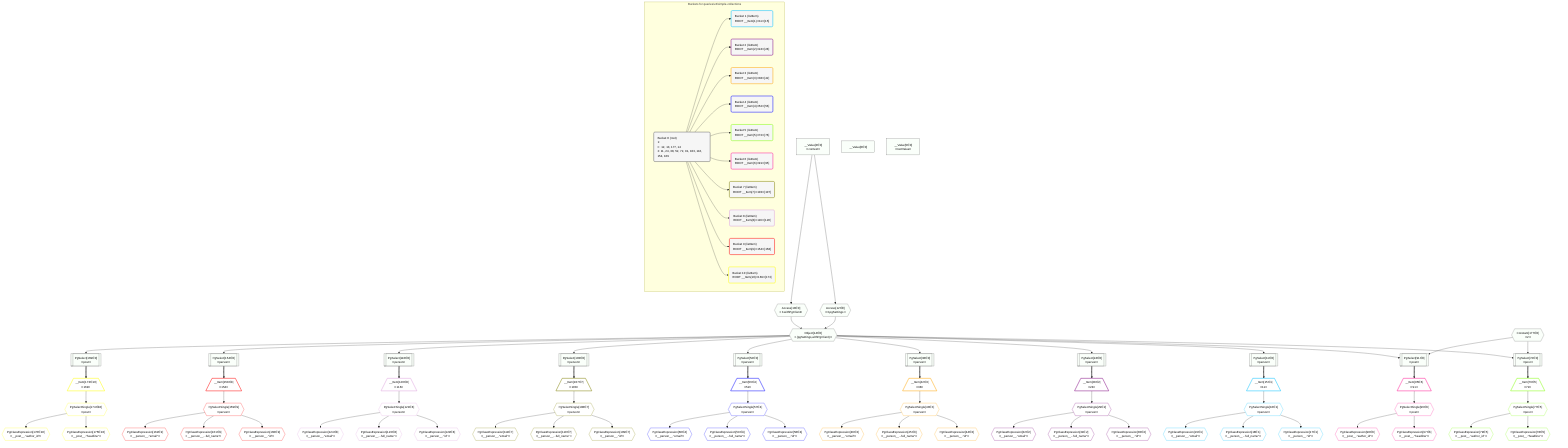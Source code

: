 %%{init: {'themeVariables': { 'fontSize': '12px'}}}%%
graph TD
    classDef path fill:#eee,stroke:#000,color:#000
    classDef plan fill:#fff,stroke-width:1px,color:#000
    classDef itemplan fill:#fff,stroke-width:2px,color:#000
    classDef unbatchedplan fill:#dff,stroke-width:1px,color:#000
    classDef sideeffectplan fill:#fcc,stroke-width:2px,color:#000
    classDef bucket fill:#f6f6f6,color:#000,stroke-width:2px,text-align:left


    %% plan dependencies
    Object14{{"Object[14∈0]<br />ᐸ{pgSettings,withPgClient}ᐳ"}}:::plan
    Access12{{"Access[12∈0]<br />ᐸ3.pgSettingsᐳ"}}:::plan
    Access13{{"Access[13∈0]<br />ᐸ3.withPgClientᐳ"}}:::plan
    Access12 & Access13 --> Object14
    PgSelect72[["PgSelect[72∈0]<br />ᐸpostᐳ"]]:::plan
    Constant177{{"Constant[177∈0]<br />ᐸ2ᐳ"}}:::plan
    Object14 & Constant177 --> PgSelect72
    PgSelect91[["PgSelect[91∈0]<br />ᐸpostᐳ"]]:::plan
    Object14 & Constant177 --> PgSelect91
    PgSelect11[["PgSelect[11∈0]<br />ᐸpersonᐳ"]]:::plan
    Object14 --> PgSelect11
    __Value3["__Value[3∈0]<br />ᐸcontextᐳ"]:::plan
    __Value3 --> Access12
    __Value3 --> Access13
    PgSelect24[["PgSelect[24∈0]<br />ᐸpersonᐳ"]]:::plan
    Object14 --> PgSelect24
    PgSelect38[["PgSelect[38∈0]<br />ᐸpersonᐳ"]]:::plan
    Object14 --> PgSelect38
    PgSelect52[["PgSelect[52∈0]<br />ᐸpersonᐳ"]]:::plan
    Object14 --> PgSelect52
    PgSelect103[["PgSelect[103∈0]<br />ᐸpersonᐳ"]]:::plan
    Object14 --> PgSelect103
    PgSelect116[["PgSelect[116∈0]<br />ᐸpersonᐳ"]]:::plan
    Object14 --> PgSelect116
    PgSelect154[["PgSelect[154∈0]<br />ᐸpersonᐳ"]]:::plan
    Object14 --> PgSelect154
    PgSelect169[["PgSelect[169∈0]<br />ᐸpostᐳ"]]:::plan
    Object14 --> PgSelect169
    __Value0["__Value[0∈0]"]:::plan
    __Value5["__Value[5∈0]<br />ᐸrootValueᐳ"]:::plan
    __Item15[/"__Item[15∈1]<br />ᐸ11ᐳ"\]:::itemplan
    PgSelect11 ==> __Item15
    PgSelectSingle16{{"PgSelectSingle[16∈1]<br />ᐸpersonᐳ"}}:::plan
    __Item15 --> PgSelectSingle16
    PgClassExpression17{{"PgClassExpression[17∈1]<br />ᐸ__person__.”id”ᐳ"}}:::plan
    PgSelectSingle16 --> PgClassExpression17
    PgClassExpression18{{"PgClassExpression[18∈1]<br />ᐸ__person__...full_name”ᐳ"}}:::plan
    PgSelectSingle16 --> PgClassExpression18
    PgClassExpression19{{"PgClassExpression[19∈1]<br />ᐸ__person__.”email”ᐳ"}}:::plan
    PgSelectSingle16 --> PgClassExpression19
    __Item28[/"__Item[28∈2]<br />ᐸ24ᐳ"\]:::itemplan
    PgSelect24 ==> __Item28
    PgSelectSingle29{{"PgSelectSingle[29∈2]<br />ᐸpersonᐳ"}}:::plan
    __Item28 --> PgSelectSingle29
    PgClassExpression30{{"PgClassExpression[30∈2]<br />ᐸ__person__.”id”ᐳ"}}:::plan
    PgSelectSingle29 --> PgClassExpression30
    PgClassExpression31{{"PgClassExpression[31∈2]<br />ᐸ__person__...full_name”ᐳ"}}:::plan
    PgSelectSingle29 --> PgClassExpression31
    PgClassExpression32{{"PgClassExpression[32∈2]<br />ᐸ__person__.”email”ᐳ"}}:::plan
    PgSelectSingle29 --> PgClassExpression32
    __Item42[/"__Item[42∈3]<br />ᐸ38ᐳ"\]:::itemplan
    PgSelect38 ==> __Item42
    PgSelectSingle43{{"PgSelectSingle[43∈3]<br />ᐸpersonᐳ"}}:::plan
    __Item42 --> PgSelectSingle43
    PgClassExpression44{{"PgClassExpression[44∈3]<br />ᐸ__person__.”id”ᐳ"}}:::plan
    PgSelectSingle43 --> PgClassExpression44
    PgClassExpression45{{"PgClassExpression[45∈3]<br />ᐸ__person__...full_name”ᐳ"}}:::plan
    PgSelectSingle43 --> PgClassExpression45
    PgClassExpression46{{"PgClassExpression[46∈3]<br />ᐸ__person__.”email”ᐳ"}}:::plan
    PgSelectSingle43 --> PgClassExpression46
    __Item56[/"__Item[56∈4]<br />ᐸ52ᐳ"\]:::itemplan
    PgSelect52 ==> __Item56
    PgSelectSingle57{{"PgSelectSingle[57∈4]<br />ᐸpersonᐳ"}}:::plan
    __Item56 --> PgSelectSingle57
    PgClassExpression58{{"PgClassExpression[58∈4]<br />ᐸ__person__.”id”ᐳ"}}:::plan
    PgSelectSingle57 --> PgClassExpression58
    PgClassExpression59{{"PgClassExpression[59∈4]<br />ᐸ__person__...full_name”ᐳ"}}:::plan
    PgSelectSingle57 --> PgClassExpression59
    PgClassExpression60{{"PgClassExpression[60∈4]<br />ᐸ__person__.”email”ᐳ"}}:::plan
    PgSelectSingle57 --> PgClassExpression60
    __Item76[/"__Item[76∈5]<br />ᐸ72ᐳ"\]:::itemplan
    PgSelect72 ==> __Item76
    PgSelectSingle77{{"PgSelectSingle[77∈5]<br />ᐸpostᐳ"}}:::plan
    __Item76 --> PgSelectSingle77
    PgClassExpression78{{"PgClassExpression[78∈5]<br />ᐸ__post__.”headline”ᐳ"}}:::plan
    PgSelectSingle77 --> PgClassExpression78
    PgClassExpression79{{"PgClassExpression[79∈5]<br />ᐸ__post__.”author_id”ᐳ"}}:::plan
    PgSelectSingle77 --> PgClassExpression79
    __Item95[/"__Item[95∈6]<br />ᐸ91ᐳ"\]:::itemplan
    PgSelect91 ==> __Item95
    PgSelectSingle96{{"PgSelectSingle[96∈6]<br />ᐸpostᐳ"}}:::plan
    __Item95 --> PgSelectSingle96
    PgClassExpression97{{"PgClassExpression[97∈6]<br />ᐸ__post__.”headline”ᐳ"}}:::plan
    PgSelectSingle96 --> PgClassExpression97
    PgClassExpression98{{"PgClassExpression[98∈6]<br />ᐸ__post__.”author_id”ᐳ"}}:::plan
    PgSelectSingle96 --> PgClassExpression98
    __Item107[/"__Item[107∈7]<br />ᐸ103ᐳ"\]:::itemplan
    PgSelect103 ==> __Item107
    PgSelectSingle108{{"PgSelectSingle[108∈7]<br />ᐸpersonᐳ"}}:::plan
    __Item107 --> PgSelectSingle108
    PgClassExpression109{{"PgClassExpression[109∈7]<br />ᐸ__person__.”id”ᐳ"}}:::plan
    PgSelectSingle108 --> PgClassExpression109
    PgClassExpression110{{"PgClassExpression[110∈7]<br />ᐸ__person__...full_name”ᐳ"}}:::plan
    PgSelectSingle108 --> PgClassExpression110
    PgClassExpression111{{"PgClassExpression[111∈7]<br />ᐸ__person__.”email”ᐳ"}}:::plan
    PgSelectSingle108 --> PgClassExpression111
    __Item120[/"__Item[120∈8]<br />ᐸ116ᐳ"\]:::itemplan
    PgSelect116 ==> __Item120
    PgSelectSingle121{{"PgSelectSingle[121∈8]<br />ᐸpersonᐳ"}}:::plan
    __Item120 --> PgSelectSingle121
    PgClassExpression122{{"PgClassExpression[122∈8]<br />ᐸ__person__.”id”ᐳ"}}:::plan
    PgSelectSingle121 --> PgClassExpression122
    PgClassExpression123{{"PgClassExpression[123∈8]<br />ᐸ__person__...full_name”ᐳ"}}:::plan
    PgSelectSingle121 --> PgClassExpression123
    PgClassExpression124{{"PgClassExpression[124∈8]<br />ᐸ__person__.”email”ᐳ"}}:::plan
    PgSelectSingle121 --> PgClassExpression124
    __Item158[/"__Item[158∈9]<br />ᐸ154ᐳ"\]:::itemplan
    PgSelect154 ==> __Item158
    PgSelectSingle159{{"PgSelectSingle[159∈9]<br />ᐸpersonᐳ"}}:::plan
    __Item158 --> PgSelectSingle159
    PgClassExpression160{{"PgClassExpression[160∈9]<br />ᐸ__person__.”id”ᐳ"}}:::plan
    PgSelectSingle159 --> PgClassExpression160
    PgClassExpression161{{"PgClassExpression[161∈9]<br />ᐸ__person__...full_name”ᐳ"}}:::plan
    PgSelectSingle159 --> PgClassExpression161
    PgClassExpression162{{"PgClassExpression[162∈9]<br />ᐸ__person__.”email”ᐳ"}}:::plan
    PgSelectSingle159 --> PgClassExpression162
    __Item173[/"__Item[173∈10]<br />ᐸ169ᐳ"\]:::itemplan
    PgSelect169 ==> __Item173
    PgSelectSingle174{{"PgSelectSingle[174∈10]<br />ᐸpostᐳ"}}:::plan
    __Item173 --> PgSelectSingle174
    PgClassExpression175{{"PgClassExpression[175∈10]<br />ᐸ__post__.”headline”ᐳ"}}:::plan
    PgSelectSingle174 --> PgClassExpression175
    PgClassExpression176{{"PgClassExpression[176∈10]<br />ᐸ__post__.”author_id”ᐳ"}}:::plan
    PgSelectSingle174 --> PgClassExpression176

    %% define steps

    subgraph "Buckets for queries/v4/simple-collections"
    Bucket0("Bucket 0 (root)<br />1: <br />ᐳ: 12, 13, 177, 14<br />2: 11, 24, 38, 52, 72, 91, 103, 116, 154, 169"):::bucket
    classDef bucket0 stroke:#696969
    class Bucket0,__Value0,__Value3,__Value5,PgSelect11,Access12,Access13,Object14,PgSelect24,PgSelect38,PgSelect52,PgSelect72,PgSelect91,PgSelect103,PgSelect116,PgSelect154,PgSelect169,Constant177 bucket0
    Bucket1("Bucket 1 (listItem)<br />ROOT __Item{1}ᐸ11ᐳ[15]"):::bucket
    classDef bucket1 stroke:#00bfff
    class Bucket1,__Item15,PgSelectSingle16,PgClassExpression17,PgClassExpression18,PgClassExpression19 bucket1
    Bucket2("Bucket 2 (listItem)<br />ROOT __Item{2}ᐸ24ᐳ[28]"):::bucket
    classDef bucket2 stroke:#7f007f
    class Bucket2,__Item28,PgSelectSingle29,PgClassExpression30,PgClassExpression31,PgClassExpression32 bucket2
    Bucket3("Bucket 3 (listItem)<br />ROOT __Item{3}ᐸ38ᐳ[42]"):::bucket
    classDef bucket3 stroke:#ffa500
    class Bucket3,__Item42,PgSelectSingle43,PgClassExpression44,PgClassExpression45,PgClassExpression46 bucket3
    Bucket4("Bucket 4 (listItem)<br />ROOT __Item{4}ᐸ52ᐳ[56]"):::bucket
    classDef bucket4 stroke:#0000ff
    class Bucket4,__Item56,PgSelectSingle57,PgClassExpression58,PgClassExpression59,PgClassExpression60 bucket4
    Bucket5("Bucket 5 (listItem)<br />ROOT __Item{5}ᐸ72ᐳ[76]"):::bucket
    classDef bucket5 stroke:#7fff00
    class Bucket5,__Item76,PgSelectSingle77,PgClassExpression78,PgClassExpression79 bucket5
    Bucket6("Bucket 6 (listItem)<br />ROOT __Item{6}ᐸ91ᐳ[95]"):::bucket
    classDef bucket6 stroke:#ff1493
    class Bucket6,__Item95,PgSelectSingle96,PgClassExpression97,PgClassExpression98 bucket6
    Bucket7("Bucket 7 (listItem)<br />ROOT __Item{7}ᐸ103ᐳ[107]"):::bucket
    classDef bucket7 stroke:#808000
    class Bucket7,__Item107,PgSelectSingle108,PgClassExpression109,PgClassExpression110,PgClassExpression111 bucket7
    Bucket8("Bucket 8 (listItem)<br />ROOT __Item{8}ᐸ116ᐳ[120]"):::bucket
    classDef bucket8 stroke:#dda0dd
    class Bucket8,__Item120,PgSelectSingle121,PgClassExpression122,PgClassExpression123,PgClassExpression124 bucket8
    Bucket9("Bucket 9 (listItem)<br />ROOT __Item{9}ᐸ154ᐳ[158]"):::bucket
    classDef bucket9 stroke:#ff0000
    class Bucket9,__Item158,PgSelectSingle159,PgClassExpression160,PgClassExpression161,PgClassExpression162 bucket9
    Bucket10("Bucket 10 (listItem)<br />ROOT __Item{10}ᐸ169ᐳ[173]"):::bucket
    classDef bucket10 stroke:#ffff00
    class Bucket10,__Item173,PgSelectSingle174,PgClassExpression175,PgClassExpression176 bucket10
    Bucket0 --> Bucket1 & Bucket2 & Bucket3 & Bucket4 & Bucket5 & Bucket6 & Bucket7 & Bucket8 & Bucket9 & Bucket10
    classDef unary fill:#fafffa,borderWidth:8px
    class Object14,PgSelect72,PgSelect91,PgSelect11,Access12,Access13,PgSelect24,PgSelect38,PgSelect52,PgSelect103,PgSelect116,PgSelect154,PgSelect169,__Value0,__Value3,__Value5,Constant177 unary
    end
